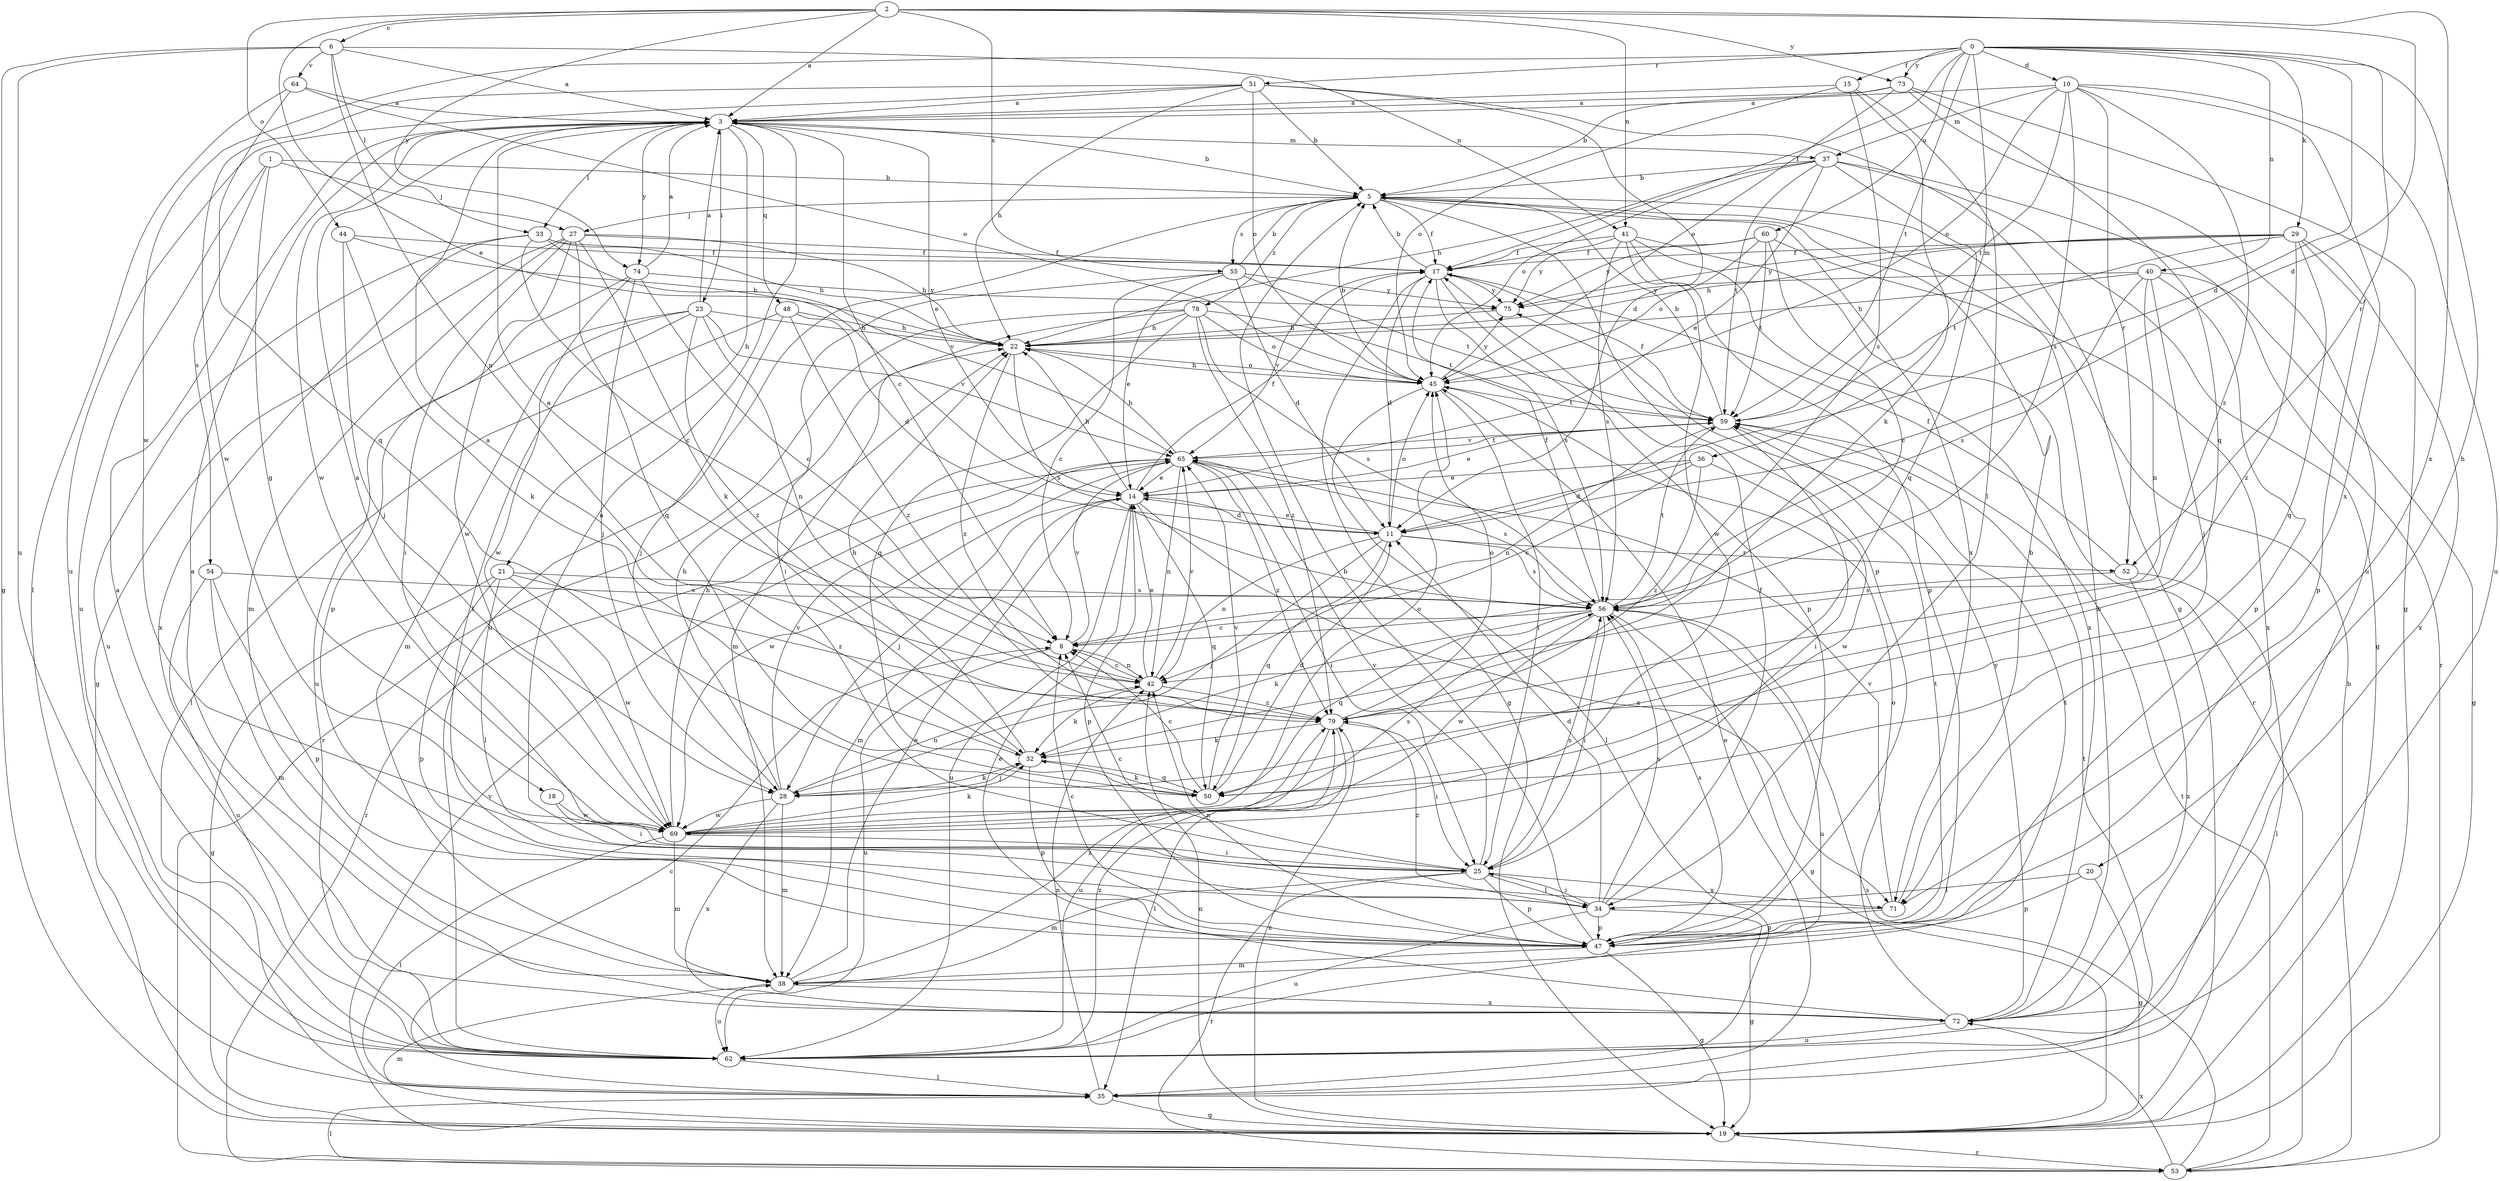 strict digraph  {
0;
1;
2;
3;
5;
6;
8;
10;
11;
14;
15;
17;
18;
19;
20;
21;
22;
23;
25;
27;
28;
29;
32;
33;
34;
35;
36;
37;
38;
40;
41;
42;
44;
45;
47;
48;
50;
51;
52;
53;
54;
55;
56;
59;
60;
62;
64;
65;
69;
71;
72;
73;
74;
75;
78;
79;
0 -> 10  [label=d];
0 -> 11  [label=d];
0 -> 15  [label=f];
0 -> 17  [label=f];
0 -> 20  [label=h];
0 -> 29  [label=k];
0 -> 36  [label=m];
0 -> 40  [label=n];
0 -> 51  [label=r];
0 -> 52  [label=r];
0 -> 59  [label=t];
0 -> 60  [label=u];
0 -> 69  [label=w];
0 -> 73  [label=y];
1 -> 5  [label=b];
1 -> 18  [label=g];
1 -> 27  [label=j];
1 -> 54  [label=s];
1 -> 62  [label=u];
2 -> 3  [label=a];
2 -> 6  [label=c];
2 -> 11  [label=d];
2 -> 14  [label=e];
2 -> 41  [label=n];
2 -> 44  [label=o];
2 -> 55  [label=s];
2 -> 71  [label=x];
2 -> 73  [label=y];
2 -> 74  [label=y];
3 -> 5  [label=b];
3 -> 8  [label=c];
3 -> 14  [label=e];
3 -> 21  [label=h];
3 -> 23  [label=i];
3 -> 33  [label=l];
3 -> 37  [label=m];
3 -> 48  [label=q];
3 -> 69  [label=w];
3 -> 74  [label=y];
5 -> 17  [label=f];
5 -> 27  [label=j];
5 -> 47  [label=p];
5 -> 55  [label=s];
5 -> 62  [label=u];
5 -> 71  [label=x];
5 -> 78  [label=z];
6 -> 3  [label=a];
6 -> 19  [label=g];
6 -> 33  [label=l];
6 -> 41  [label=n];
6 -> 42  [label=n];
6 -> 62  [label=u];
6 -> 64  [label=v];
8 -> 42  [label=n];
8 -> 62  [label=u];
8 -> 65  [label=v];
10 -> 3  [label=a];
10 -> 37  [label=m];
10 -> 45  [label=o];
10 -> 52  [label=r];
10 -> 56  [label=s];
10 -> 59  [label=t];
10 -> 62  [label=u];
10 -> 71  [label=x];
10 -> 79  [label=z];
11 -> 14  [label=e];
11 -> 28  [label=j];
11 -> 42  [label=n];
11 -> 45  [label=o];
11 -> 50  [label=q];
11 -> 52  [label=r];
11 -> 56  [label=s];
14 -> 11  [label=d];
14 -> 17  [label=f];
14 -> 22  [label=h];
14 -> 28  [label=j];
14 -> 38  [label=m];
14 -> 47  [label=p];
14 -> 50  [label=q];
14 -> 62  [label=u];
14 -> 71  [label=x];
15 -> 3  [label=a];
15 -> 32  [label=k];
15 -> 34  [label=l];
15 -> 45  [label=o];
15 -> 56  [label=s];
17 -> 5  [label=b];
17 -> 11  [label=d];
17 -> 19  [label=g];
17 -> 47  [label=p];
17 -> 56  [label=s];
17 -> 65  [label=v];
17 -> 75  [label=y];
18 -> 25  [label=i];
18 -> 69  [label=w];
19 -> 38  [label=m];
19 -> 42  [label=n];
19 -> 53  [label=r];
19 -> 65  [label=v];
19 -> 79  [label=z];
20 -> 19  [label=g];
20 -> 34  [label=l];
20 -> 47  [label=p];
21 -> 19  [label=g];
21 -> 34  [label=l];
21 -> 47  [label=p];
21 -> 56  [label=s];
21 -> 69  [label=w];
21 -> 79  [label=z];
22 -> 45  [label=o];
22 -> 56  [label=s];
22 -> 79  [label=z];
23 -> 3  [label=a];
23 -> 22  [label=h];
23 -> 34  [label=l];
23 -> 38  [label=m];
23 -> 42  [label=n];
23 -> 62  [label=u];
23 -> 65  [label=v];
23 -> 79  [label=z];
25 -> 8  [label=c];
25 -> 34  [label=l];
25 -> 38  [label=m];
25 -> 47  [label=p];
25 -> 53  [label=r];
25 -> 56  [label=s];
25 -> 65  [label=v];
25 -> 71  [label=x];
27 -> 17  [label=f];
27 -> 19  [label=g];
27 -> 22  [label=h];
27 -> 25  [label=i];
27 -> 32  [label=k];
27 -> 38  [label=m];
27 -> 50  [label=q];
27 -> 69  [label=w];
28 -> 22  [label=h];
28 -> 32  [label=k];
28 -> 38  [label=m];
28 -> 42  [label=n];
28 -> 65  [label=v];
28 -> 69  [label=w];
28 -> 72  [label=x];
29 -> 17  [label=f];
29 -> 22  [label=h];
29 -> 47  [label=p];
29 -> 50  [label=q];
29 -> 59  [label=t];
29 -> 72  [label=x];
29 -> 75  [label=y];
29 -> 79  [label=z];
32 -> 3  [label=a];
32 -> 22  [label=h];
32 -> 28  [label=j];
32 -> 47  [label=p];
32 -> 50  [label=q];
33 -> 8  [label=c];
33 -> 17  [label=f];
33 -> 22  [label=h];
33 -> 62  [label=u];
33 -> 65  [label=v];
33 -> 72  [label=x];
34 -> 11  [label=d];
34 -> 17  [label=f];
34 -> 19  [label=g];
34 -> 25  [label=i];
34 -> 47  [label=p];
34 -> 56  [label=s];
34 -> 62  [label=u];
34 -> 79  [label=z];
35 -> 8  [label=c];
35 -> 19  [label=g];
35 -> 42  [label=n];
35 -> 45  [label=o];
35 -> 59  [label=t];
36 -> 8  [label=c];
36 -> 11  [label=d];
36 -> 14  [label=e];
36 -> 69  [label=w];
36 -> 79  [label=z];
37 -> 5  [label=b];
37 -> 14  [label=e];
37 -> 19  [label=g];
37 -> 22  [label=h];
37 -> 45  [label=o];
37 -> 50  [label=q];
37 -> 53  [label=r];
37 -> 59  [label=t];
38 -> 14  [label=e];
38 -> 59  [label=t];
38 -> 62  [label=u];
38 -> 72  [label=x];
38 -> 79  [label=z];
40 -> 19  [label=g];
40 -> 22  [label=h];
40 -> 28  [label=j];
40 -> 42  [label=n];
40 -> 47  [label=p];
40 -> 56  [label=s];
40 -> 75  [label=y];
41 -> 17  [label=f];
41 -> 47  [label=p];
41 -> 53  [label=r];
41 -> 56  [label=s];
41 -> 69  [label=w];
41 -> 72  [label=x];
41 -> 75  [label=y];
42 -> 3  [label=a];
42 -> 8  [label=c];
42 -> 14  [label=e];
42 -> 32  [label=k];
42 -> 65  [label=v];
42 -> 79  [label=z];
44 -> 17  [label=f];
44 -> 22  [label=h];
44 -> 28  [label=j];
44 -> 32  [label=k];
45 -> 5  [label=b];
45 -> 22  [label=h];
45 -> 25  [label=i];
45 -> 35  [label=l];
45 -> 59  [label=t];
45 -> 75  [label=y];
47 -> 5  [label=b];
47 -> 8  [label=c];
47 -> 19  [label=g];
47 -> 38  [label=m];
47 -> 42  [label=n];
47 -> 56  [label=s];
47 -> 59  [label=t];
48 -> 11  [label=d];
48 -> 22  [label=h];
48 -> 28  [label=j];
48 -> 35  [label=l];
48 -> 79  [label=z];
50 -> 8  [label=c];
50 -> 11  [label=d];
50 -> 32  [label=k];
50 -> 65  [label=v];
51 -> 3  [label=a];
51 -> 5  [label=b];
51 -> 11  [label=d];
51 -> 19  [label=g];
51 -> 22  [label=h];
51 -> 45  [label=o];
51 -> 62  [label=u];
51 -> 69  [label=w];
52 -> 17  [label=f];
52 -> 35  [label=l];
52 -> 56  [label=s];
52 -> 72  [label=x];
53 -> 5  [label=b];
53 -> 35  [label=l];
53 -> 56  [label=s];
53 -> 59  [label=t];
53 -> 72  [label=x];
54 -> 38  [label=m];
54 -> 47  [label=p];
54 -> 56  [label=s];
54 -> 62  [label=u];
55 -> 5  [label=b];
55 -> 8  [label=c];
55 -> 11  [label=d];
55 -> 14  [label=e];
55 -> 25  [label=i];
55 -> 59  [label=t];
55 -> 75  [label=y];
56 -> 8  [label=c];
56 -> 17  [label=f];
56 -> 19  [label=g];
56 -> 25  [label=i];
56 -> 32  [label=k];
56 -> 50  [label=q];
56 -> 59  [label=t];
56 -> 62  [label=u];
56 -> 69  [label=w];
59 -> 5  [label=b];
59 -> 14  [label=e];
59 -> 17  [label=f];
59 -> 25  [label=i];
59 -> 42  [label=n];
59 -> 65  [label=v];
60 -> 8  [label=c];
60 -> 17  [label=f];
60 -> 45  [label=o];
60 -> 59  [label=t];
60 -> 72  [label=x];
60 -> 75  [label=y];
62 -> 3  [label=a];
62 -> 35  [label=l];
62 -> 79  [label=z];
64 -> 3  [label=a];
64 -> 35  [label=l];
64 -> 45  [label=o];
64 -> 50  [label=q];
65 -> 14  [label=e];
65 -> 22  [label=h];
65 -> 25  [label=i];
65 -> 42  [label=n];
65 -> 53  [label=r];
65 -> 56  [label=s];
65 -> 59  [label=t];
65 -> 69  [label=w];
65 -> 79  [label=z];
69 -> 3  [label=a];
69 -> 22  [label=h];
69 -> 25  [label=i];
69 -> 32  [label=k];
69 -> 35  [label=l];
69 -> 38  [label=m];
69 -> 45  [label=o];
69 -> 56  [label=s];
71 -> 3  [label=a];
71 -> 5  [label=b];
71 -> 47  [label=p];
71 -> 65  [label=v];
72 -> 3  [label=a];
72 -> 5  [label=b];
72 -> 14  [label=e];
72 -> 45  [label=o];
72 -> 62  [label=u];
72 -> 75  [label=y];
73 -> 3  [label=a];
73 -> 5  [label=b];
73 -> 19  [label=g];
73 -> 45  [label=o];
73 -> 50  [label=q];
73 -> 62  [label=u];
74 -> 3  [label=a];
74 -> 8  [label=c];
74 -> 28  [label=j];
74 -> 47  [label=p];
74 -> 69  [label=w];
74 -> 75  [label=y];
75 -> 22  [label=h];
78 -> 22  [label=h];
78 -> 38  [label=m];
78 -> 45  [label=o];
78 -> 50  [label=q];
78 -> 53  [label=r];
78 -> 56  [label=s];
78 -> 59  [label=t];
78 -> 79  [label=z];
79 -> 25  [label=i];
79 -> 32  [label=k];
79 -> 35  [label=l];
79 -> 45  [label=o];
79 -> 62  [label=u];
}
